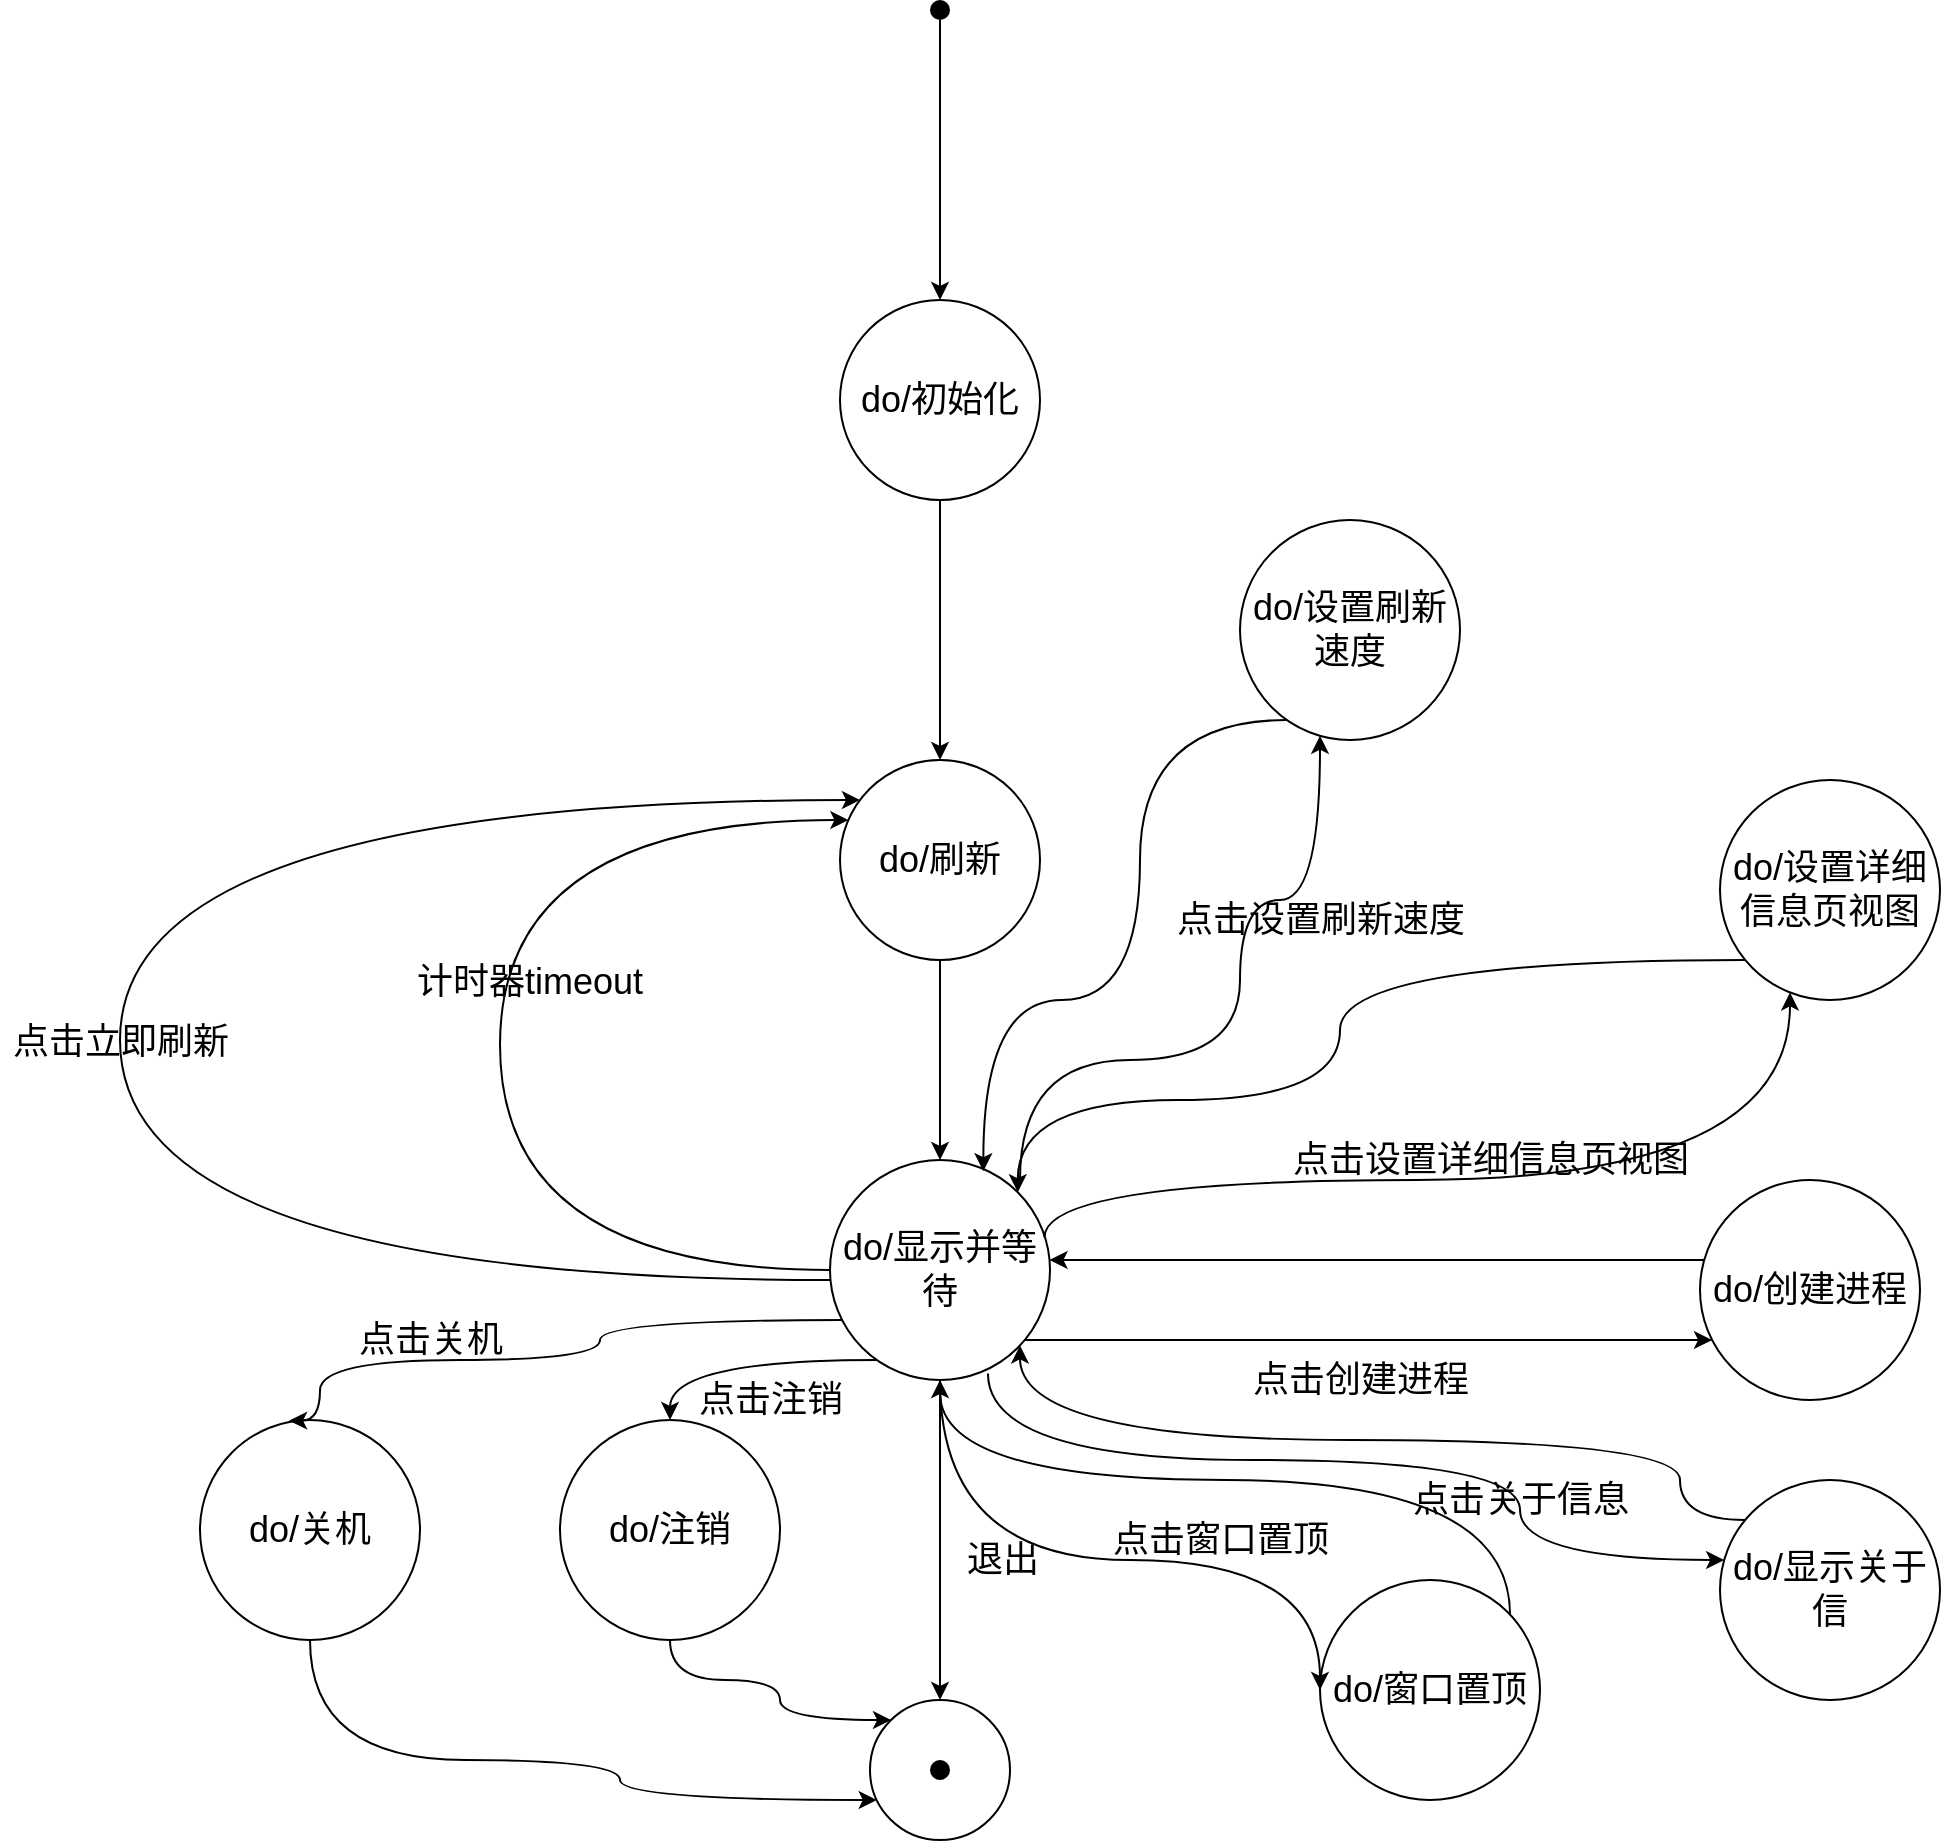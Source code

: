 <mxfile version="15.4.0" type="device"><diagram id="QmpGah6FfbdKPOQWZRYD" name="Page-1"><mxGraphModel dx="1626" dy="932" grid="1" gridSize="10" guides="1" tooltips="1" connect="1" arrows="1" fold="1" page="1" pageScale="1" pageWidth="1654" pageHeight="1169" math="0" shadow="0"><root><mxCell id="0"/><mxCell id="1" parent="0"/><mxCell id="U4NtI2cnIQe_DDbZekDV-52" style="edgeStyle=orthogonalEdgeStyle;rounded=0;orthogonalLoop=1;jettySize=auto;html=1;" edge="1" parent="1" source="U4NtI2cnIQe_DDbZekDV-49" target="U4NtI2cnIQe_DDbZekDV-51"><mxGeometry relative="1" as="geometry"/></mxCell><mxCell id="U4NtI2cnIQe_DDbZekDV-49" value="" style="shape=ellipse;fillColor=#000000;strokeColor=none;html=1;sketch=0;" vertex="1" parent="1"><mxGeometry x="745" y="100" width="10" height="10" as="geometry"/></mxCell><mxCell id="U4NtI2cnIQe_DDbZekDV-54" style="edgeStyle=orthogonalEdgeStyle;rounded=0;orthogonalLoop=1;jettySize=auto;html=1;" edge="1" parent="1" source="U4NtI2cnIQe_DDbZekDV-51" target="U4NtI2cnIQe_DDbZekDV-53"><mxGeometry relative="1" as="geometry"/></mxCell><mxCell id="U4NtI2cnIQe_DDbZekDV-51" value="&lt;font style=&quot;font-size: 18px&quot;&gt;do/初始化&lt;/font&gt;" style="ellipse;whiteSpace=wrap;html=1;aspect=fixed;" vertex="1" parent="1"><mxGeometry x="700" y="250" width="100" height="100" as="geometry"/></mxCell><mxCell id="U4NtI2cnIQe_DDbZekDV-57" style="edgeStyle=orthogonalEdgeStyle;rounded=0;orthogonalLoop=1;jettySize=auto;html=1;" edge="1" parent="1" source="U4NtI2cnIQe_DDbZekDV-53" target="U4NtI2cnIQe_DDbZekDV-56"><mxGeometry relative="1" as="geometry"/></mxCell><mxCell id="U4NtI2cnIQe_DDbZekDV-53" value="&lt;font style=&quot;font-size: 18px&quot;&gt;do/刷新&lt;/font&gt;" style="ellipse;whiteSpace=wrap;html=1;aspect=fixed;" vertex="1" parent="1"><mxGeometry x="700" y="480" width="100" height="100" as="geometry"/></mxCell><mxCell id="U4NtI2cnIQe_DDbZekDV-59" style="edgeStyle=orthogonalEdgeStyle;rounded=0;orthogonalLoop=1;jettySize=auto;html=1;" edge="1" parent="1" source="U4NtI2cnIQe_DDbZekDV-56" target="U4NtI2cnIQe_DDbZekDV-58"><mxGeometry relative="1" as="geometry"/></mxCell><mxCell id="U4NtI2cnIQe_DDbZekDV-56" value="&lt;font style=&quot;font-size: 18px&quot;&gt;do/显示并等待&lt;/font&gt;" style="ellipse;whiteSpace=wrap;html=1;aspect=fixed;" vertex="1" parent="1"><mxGeometry x="695" y="680" width="110" height="110" as="geometry"/></mxCell><mxCell id="U4NtI2cnIQe_DDbZekDV-58" value="" style="ellipse;whiteSpace=wrap;html=1;aspect=fixed;" vertex="1" parent="1"><mxGeometry x="715" y="950" width="70" height="70" as="geometry"/></mxCell><mxCell id="U4NtI2cnIQe_DDbZekDV-61" value="" style="shape=ellipse;fillColor=#000000;strokeColor=none;html=1;sketch=0;" vertex="1" parent="1"><mxGeometry x="745" y="980" width="10" height="10" as="geometry"/></mxCell><mxCell id="U4NtI2cnIQe_DDbZekDV-62" value="&lt;font style=&quot;font-size: 18px&quot;&gt;退出&lt;/font&gt;" style="text;html=1;strokeColor=none;fillColor=none;align=center;verticalAlign=middle;whiteSpace=wrap;rounded=0;" vertex="1" parent="1"><mxGeometry x="740" y="860" width="83" height="40" as="geometry"/></mxCell><mxCell id="U4NtI2cnIQe_DDbZekDV-63" value="&lt;font style=&quot;font-size: 18px&quot;&gt;do/创建进程&lt;/font&gt;" style="ellipse;whiteSpace=wrap;html=1;aspect=fixed;" vertex="1" parent="1"><mxGeometry x="1130" y="690" width="110" height="110" as="geometry"/></mxCell><mxCell id="U4NtI2cnIQe_DDbZekDV-64" value="" style="curved=1;endArrow=classic;html=1;rounded=0;edgeStyle=orthogonalEdgeStyle;" edge="1" parent="1" source="U4NtI2cnIQe_DDbZekDV-56" target="U4NtI2cnIQe_DDbZekDV-53"><mxGeometry width="50" height="50" relative="1" as="geometry"><mxPoint x="570" y="510" as="sourcePoint"/><mxPoint x="620" y="460" as="targetPoint"/><Array as="points"><mxPoint x="530" y="735"/><mxPoint x="530" y="510"/></Array></mxGeometry></mxCell><mxCell id="U4NtI2cnIQe_DDbZekDV-65" value="&lt;font style=&quot;font-size: 18px&quot;&gt;计时器timeout&lt;/font&gt;" style="text;html=1;strokeColor=none;fillColor=none;align=center;verticalAlign=middle;whiteSpace=wrap;rounded=0;" vertex="1" parent="1"><mxGeometry x="480" y="550" width="130" height="81" as="geometry"/></mxCell><mxCell id="U4NtI2cnIQe_DDbZekDV-69" value="" style="curved=1;endArrow=classic;html=1;rounded=0;edgeStyle=orthogonalEdgeStyle;" edge="1" parent="1" source="U4NtI2cnIQe_DDbZekDV-56" target="U4NtI2cnIQe_DDbZekDV-63"><mxGeometry width="50" height="50" relative="1" as="geometry"><mxPoint x="960" y="810" as="sourcePoint"/><mxPoint x="1010" y="760" as="targetPoint"/><Array as="points"><mxPoint x="940" y="770"/><mxPoint x="940" y="770"/></Array></mxGeometry></mxCell><mxCell id="U4NtI2cnIQe_DDbZekDV-70" value="" style="curved=1;endArrow=classic;html=1;rounded=0;edgeStyle=orthogonalEdgeStyle;" edge="1" parent="1" source="U4NtI2cnIQe_DDbZekDV-63" target="U4NtI2cnIQe_DDbZekDV-56"><mxGeometry width="50" height="50" relative="1" as="geometry"><mxPoint x="1030" y="670" as="sourcePoint"/><mxPoint x="1080" y="620" as="targetPoint"/><Array as="points"><mxPoint x="1080" y="730"/><mxPoint x="1080" y="730"/></Array></mxGeometry></mxCell><mxCell id="U4NtI2cnIQe_DDbZekDV-71" value="&lt;font style=&quot;font-size: 18px&quot;&gt;点击创建进程&lt;/font&gt;" style="text;html=1;align=center;verticalAlign=middle;resizable=0;points=[];autosize=1;strokeColor=none;fillColor=none;" vertex="1" parent="1"><mxGeometry x="900" y="780" width="120" height="20" as="geometry"/></mxCell><mxCell id="U4NtI2cnIQe_DDbZekDV-72" value="&lt;font style=&quot;font-size: 18px&quot;&gt;do/设置详细信息页视图&lt;/font&gt;" style="ellipse;whiteSpace=wrap;html=1;aspect=fixed;" vertex="1" parent="1"><mxGeometry x="1140" y="490" width="110" height="110" as="geometry"/></mxCell><mxCell id="U4NtI2cnIQe_DDbZekDV-76" value="" style="curved=1;endArrow=classic;html=1;rounded=0;edgeStyle=orthogonalEdgeStyle;exitX=0.975;exitY=0.351;exitDx=0;exitDy=0;exitPerimeter=0;" edge="1" parent="1" source="U4NtI2cnIQe_DDbZekDV-56" target="U4NtI2cnIQe_DDbZekDV-72"><mxGeometry width="50" height="50" relative="1" as="geometry"><mxPoint x="960" y="660" as="sourcePoint"/><mxPoint x="1010" y="610" as="targetPoint"/><Array as="points"><mxPoint x="802" y="690"/><mxPoint x="1175" y="690"/></Array></mxGeometry></mxCell><mxCell id="U4NtI2cnIQe_DDbZekDV-77" value="&lt;font style=&quot;font-size: 18px&quot;&gt;点击设置详细信息页视图&lt;/font&gt;" style="text;html=1;align=center;verticalAlign=middle;resizable=0;points=[];autosize=1;strokeColor=none;fillColor=none;" vertex="1" parent="1"><mxGeometry x="920" y="670" width="210" height="20" as="geometry"/></mxCell><mxCell id="U4NtI2cnIQe_DDbZekDV-78" value="" style="curved=1;endArrow=classic;html=1;rounded=0;edgeStyle=orthogonalEdgeStyle;entryX=1;entryY=0;entryDx=0;entryDy=0;" edge="1" parent="1" source="U4NtI2cnIQe_DDbZekDV-72" target="U4NtI2cnIQe_DDbZekDV-56"><mxGeometry width="50" height="50" relative="1" as="geometry"><mxPoint x="970" y="550" as="sourcePoint"/><mxPoint x="1020" y="500" as="targetPoint"/><Array as="points"><mxPoint x="950" y="580"/><mxPoint x="950" y="650"/><mxPoint x="789" y="650"/></Array></mxGeometry></mxCell><mxCell id="U4NtI2cnIQe_DDbZekDV-79" value="" style="curved=1;endArrow=classic;html=1;rounded=0;edgeStyle=orthogonalEdgeStyle;" edge="1" parent="1" source="U4NtI2cnIQe_DDbZekDV-56" target="U4NtI2cnIQe_DDbZekDV-53"><mxGeometry width="50" height="50" relative="1" as="geometry"><mxPoint x="470" y="800" as="sourcePoint"/><mxPoint x="520" y="750" as="targetPoint"/><Array as="points"><mxPoint x="340" y="740"/><mxPoint x="340" y="500"/></Array></mxGeometry></mxCell><mxCell id="U4NtI2cnIQe_DDbZekDV-80" value="&lt;font style=&quot;font-size: 18px&quot;&gt;点击立即刷新&lt;/font&gt;" style="text;html=1;align=center;verticalAlign=middle;resizable=0;points=[];autosize=1;strokeColor=none;fillColor=none;" vertex="1" parent="1"><mxGeometry x="280" y="611" width="120" height="20" as="geometry"/></mxCell><mxCell id="U4NtI2cnIQe_DDbZekDV-81" value="&lt;font style=&quot;font-size: 18px&quot;&gt;do/关机&lt;/font&gt;" style="ellipse;whiteSpace=wrap;html=1;aspect=fixed;" vertex="1" parent="1"><mxGeometry x="380" y="810" width="110" height="110" as="geometry"/></mxCell><mxCell id="U4NtI2cnIQe_DDbZekDV-82" value="&lt;font style=&quot;font-size: 18px&quot;&gt;do/注销&lt;/font&gt;" style="ellipse;whiteSpace=wrap;html=1;aspect=fixed;" vertex="1" parent="1"><mxGeometry x="560" y="810" width="110" height="110" as="geometry"/></mxCell><mxCell id="U4NtI2cnIQe_DDbZekDV-83" value="" style="curved=1;endArrow=classic;html=1;rounded=0;edgeStyle=orthogonalEdgeStyle;entryX=0.405;entryY=0.003;entryDx=0;entryDy=0;entryPerimeter=0;" edge="1" parent="1" source="U4NtI2cnIQe_DDbZekDV-56" target="U4NtI2cnIQe_DDbZekDV-81"><mxGeometry width="50" height="50" relative="1" as="geometry"><mxPoint x="530" y="800" as="sourcePoint"/><mxPoint x="580" y="750" as="targetPoint"/><Array as="points"><mxPoint x="580" y="760"/><mxPoint x="580" y="780"/><mxPoint x="440" y="780"/><mxPoint x="440" y="810"/></Array></mxGeometry></mxCell><mxCell id="U4NtI2cnIQe_DDbZekDV-85" value="" style="curved=1;endArrow=classic;html=1;rounded=0;edgeStyle=orthogonalEdgeStyle;" edge="1" parent="1" source="U4NtI2cnIQe_DDbZekDV-81" target="U4NtI2cnIQe_DDbZekDV-58"><mxGeometry width="50" height="50" relative="1" as="geometry"><mxPoint x="550" y="980" as="sourcePoint"/><mxPoint x="600" y="930" as="targetPoint"/><Array as="points"><mxPoint x="435" y="980"/><mxPoint x="590" y="980"/><mxPoint x="590" y="1000"/></Array></mxGeometry></mxCell><mxCell id="U4NtI2cnIQe_DDbZekDV-86" value="" style="curved=1;endArrow=classic;html=1;rounded=0;edgeStyle=orthogonalEdgeStyle;" edge="1" parent="1" source="U4NtI2cnIQe_DDbZekDV-82" target="U4NtI2cnIQe_DDbZekDV-58"><mxGeometry width="50" height="50" relative="1" as="geometry"><mxPoint x="640" y="910" as="sourcePoint"/><mxPoint x="690" y="860" as="targetPoint"/><Array as="points"><mxPoint x="615" y="940"/><mxPoint x="670" y="940"/><mxPoint x="670" y="960"/></Array></mxGeometry></mxCell><mxCell id="U4NtI2cnIQe_DDbZekDV-87" value="" style="curved=1;endArrow=classic;html=1;rounded=0;edgeStyle=orthogonalEdgeStyle;" edge="1" parent="1" source="U4NtI2cnIQe_DDbZekDV-56" target="U4NtI2cnIQe_DDbZekDV-82"><mxGeometry width="50" height="50" relative="1" as="geometry"><mxPoint x="690" y="850" as="sourcePoint"/><mxPoint x="740" y="800" as="targetPoint"/><Array as="points"><mxPoint x="615" y="780"/></Array></mxGeometry></mxCell><mxCell id="U4NtI2cnIQe_DDbZekDV-88" value="&lt;font style=&quot;font-size: 18px&quot;&gt;点击关机&lt;/font&gt;" style="text;html=1;align=center;verticalAlign=middle;resizable=0;points=[];autosize=1;strokeColor=none;fillColor=none;" vertex="1" parent="1"><mxGeometry x="450" y="760" width="90" height="20" as="geometry"/></mxCell><mxCell id="U4NtI2cnIQe_DDbZekDV-89" value="&lt;font style=&quot;font-size: 18px&quot;&gt;点击注销&lt;/font&gt;" style="text;html=1;align=center;verticalAlign=middle;resizable=0;points=[];autosize=1;strokeColor=none;fillColor=none;" vertex="1" parent="1"><mxGeometry x="620" y="790" width="90" height="20" as="geometry"/></mxCell><mxCell id="U4NtI2cnIQe_DDbZekDV-90" value="&lt;font style=&quot;font-size: 18px&quot;&gt;do/窗口置顶&lt;/font&gt;" style="ellipse;whiteSpace=wrap;html=1;aspect=fixed;" vertex="1" parent="1"><mxGeometry x="940" y="890" width="110" height="110" as="geometry"/></mxCell><mxCell id="U4NtI2cnIQe_DDbZekDV-91" value="&lt;font style=&quot;font-size: 18px&quot;&gt;do/设置刷新速度&lt;/font&gt;" style="ellipse;whiteSpace=wrap;html=1;aspect=fixed;" vertex="1" parent="1"><mxGeometry x="900" y="360" width="110" height="110" as="geometry"/></mxCell><mxCell id="U4NtI2cnIQe_DDbZekDV-92" value="" style="curved=1;endArrow=classic;html=1;rounded=0;edgeStyle=orthogonalEdgeStyle;" edge="1" parent="1" source="U4NtI2cnIQe_DDbZekDV-56" target="U4NtI2cnIQe_DDbZekDV-90"><mxGeometry width="50" height="50" relative="1" as="geometry"><mxPoint x="890" y="920" as="sourcePoint"/><mxPoint x="940" y="870" as="targetPoint"/><Array as="points"><mxPoint x="750" y="880"/><mxPoint x="940" y="880"/><mxPoint x="940" y="905"/></Array></mxGeometry></mxCell><mxCell id="U4NtI2cnIQe_DDbZekDV-93" value="" style="curved=1;endArrow=classic;html=1;rounded=0;edgeStyle=orthogonalEdgeStyle;" edge="1" parent="1" source="U4NtI2cnIQe_DDbZekDV-90" target="U4NtI2cnIQe_DDbZekDV-56"><mxGeometry width="50" height="50" relative="1" as="geometry"><mxPoint x="930" y="860" as="sourcePoint"/><mxPoint x="980" y="810" as="targetPoint"/><Array as="points"><mxPoint x="1035" y="840"/><mxPoint x="750" y="840"/></Array></mxGeometry></mxCell><mxCell id="U4NtI2cnIQe_DDbZekDV-94" value="" style="curved=1;endArrow=classic;html=1;rounded=0;edgeStyle=orthogonalEdgeStyle;" edge="1" parent="1" target="U4NtI2cnIQe_DDbZekDV-91"><mxGeometry width="50" height="50" relative="1" as="geometry"><mxPoint x="790" y="690" as="sourcePoint"/><mxPoint x="950" y="540" as="targetPoint"/><Array as="points"><mxPoint x="790" y="630"/><mxPoint x="900" y="630"/><mxPoint x="900" y="550"/><mxPoint x="940" y="550"/></Array></mxGeometry></mxCell><mxCell id="U4NtI2cnIQe_DDbZekDV-95" value="" style="curved=1;endArrow=classic;html=1;rounded=0;edgeStyle=orthogonalEdgeStyle;entryX=0.697;entryY=0.051;entryDx=0;entryDy=0;entryPerimeter=0;" edge="1" parent="1" source="U4NtI2cnIQe_DDbZekDV-91" target="U4NtI2cnIQe_DDbZekDV-56"><mxGeometry width="50" height="50" relative="1" as="geometry"><mxPoint x="820" y="450" as="sourcePoint"/><mxPoint x="870" y="400" as="targetPoint"/><Array as="points"><mxPoint x="850" y="460"/><mxPoint x="850" y="600"/><mxPoint x="772" y="600"/></Array></mxGeometry></mxCell><mxCell id="U4NtI2cnIQe_DDbZekDV-96" value="&lt;span style=&quot;font-size: 18px&quot;&gt;点击设置刷新速度&lt;/span&gt;" style="text;html=1;align=center;verticalAlign=middle;resizable=0;points=[];autosize=1;strokeColor=none;fillColor=none;" vertex="1" parent="1"><mxGeometry x="860" y="550" width="160" height="20" as="geometry"/></mxCell><mxCell id="U4NtI2cnIQe_DDbZekDV-98" value="&lt;span style=&quot;font-size: 18px&quot;&gt;点击窗口置顶&lt;/span&gt;" style="text;html=1;align=center;verticalAlign=middle;resizable=0;points=[];autosize=1;strokeColor=none;fillColor=none;" vertex="1" parent="1"><mxGeometry x="830" y="860" width="120" height="20" as="geometry"/></mxCell><mxCell id="U4NtI2cnIQe_DDbZekDV-100" value="&lt;font style=&quot;font-size: 18px&quot;&gt;do/显示关于信&lt;br&gt;&lt;/font&gt;" style="ellipse;whiteSpace=wrap;html=1;aspect=fixed;" vertex="1" parent="1"><mxGeometry x="1140" y="840" width="110" height="110" as="geometry"/></mxCell><mxCell id="U4NtI2cnIQe_DDbZekDV-101" value="" style="curved=1;endArrow=classic;html=1;rounded=0;edgeStyle=orthogonalEdgeStyle;exitX=0.718;exitY=0.971;exitDx=0;exitDy=0;exitPerimeter=0;" edge="1" parent="1" source="U4NtI2cnIQe_DDbZekDV-56" target="U4NtI2cnIQe_DDbZekDV-100"><mxGeometry width="50" height="50" relative="1" as="geometry"><mxPoint x="990" y="850" as="sourcePoint"/><mxPoint x="1040" y="800" as="targetPoint"/><Array as="points"><mxPoint x="774" y="830"/><mxPoint x="1040" y="830"/><mxPoint x="1040" y="880"/></Array></mxGeometry></mxCell><mxCell id="U4NtI2cnIQe_DDbZekDV-102" value="" style="curved=1;endArrow=classic;html=1;rounded=0;edgeStyle=orthogonalEdgeStyle;" edge="1" parent="1" source="U4NtI2cnIQe_DDbZekDV-100" target="U4NtI2cnIQe_DDbZekDV-56"><mxGeometry width="50" height="50" relative="1" as="geometry"><mxPoint x="1070" y="840" as="sourcePoint"/><mxPoint x="1120" y="790" as="targetPoint"/><Array as="points"><mxPoint x="1120" y="860"/><mxPoint x="1120" y="820"/><mxPoint x="790" y="820"/></Array></mxGeometry></mxCell><mxCell id="U4NtI2cnIQe_DDbZekDV-104" value="&lt;font style=&quot;font-size: 18px&quot;&gt;点击关于信息&lt;/font&gt;" style="text;html=1;align=center;verticalAlign=middle;resizable=0;points=[];autosize=1;strokeColor=none;fillColor=none;" vertex="1" parent="1"><mxGeometry x="980" y="840" width="120" height="20" as="geometry"/></mxCell></root></mxGraphModel></diagram></mxfile>